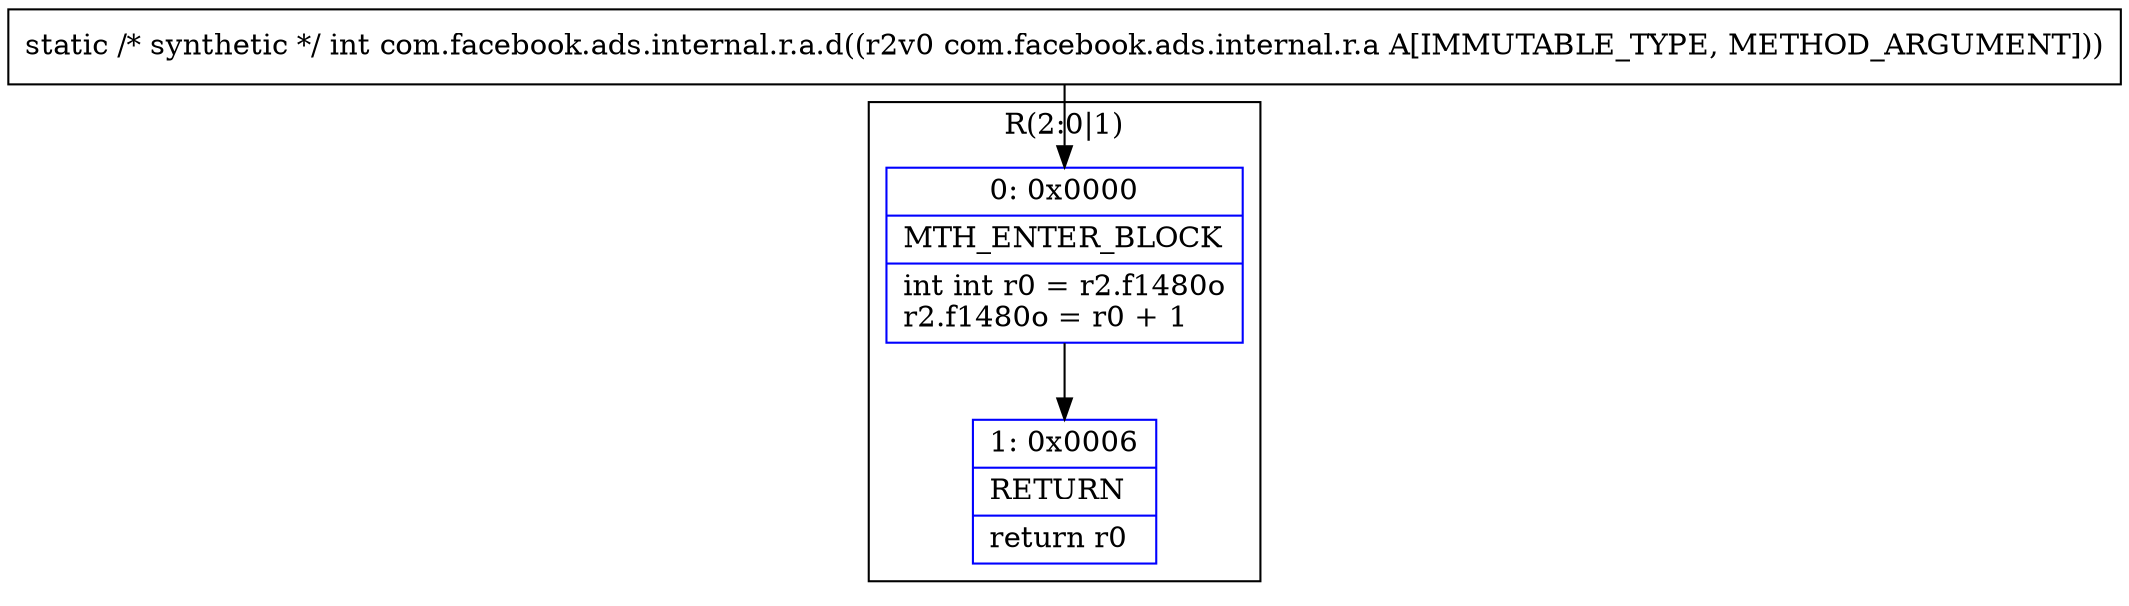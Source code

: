 digraph "CFG forcom.facebook.ads.internal.r.a.d(Lcom\/facebook\/ads\/internal\/r\/a;)I" {
subgraph cluster_Region_790437265 {
label = "R(2:0|1)";
node [shape=record,color=blue];
Node_0 [shape=record,label="{0\:\ 0x0000|MTH_ENTER_BLOCK\l|int int r0 = r2.f1480o\lr2.f1480o = r0 + 1\l}"];
Node_1 [shape=record,label="{1\:\ 0x0006|RETURN\l|return r0\l}"];
}
MethodNode[shape=record,label="{static \/* synthetic *\/ int com.facebook.ads.internal.r.a.d((r2v0 com.facebook.ads.internal.r.a A[IMMUTABLE_TYPE, METHOD_ARGUMENT])) }"];
MethodNode -> Node_0;
Node_0 -> Node_1;
}

